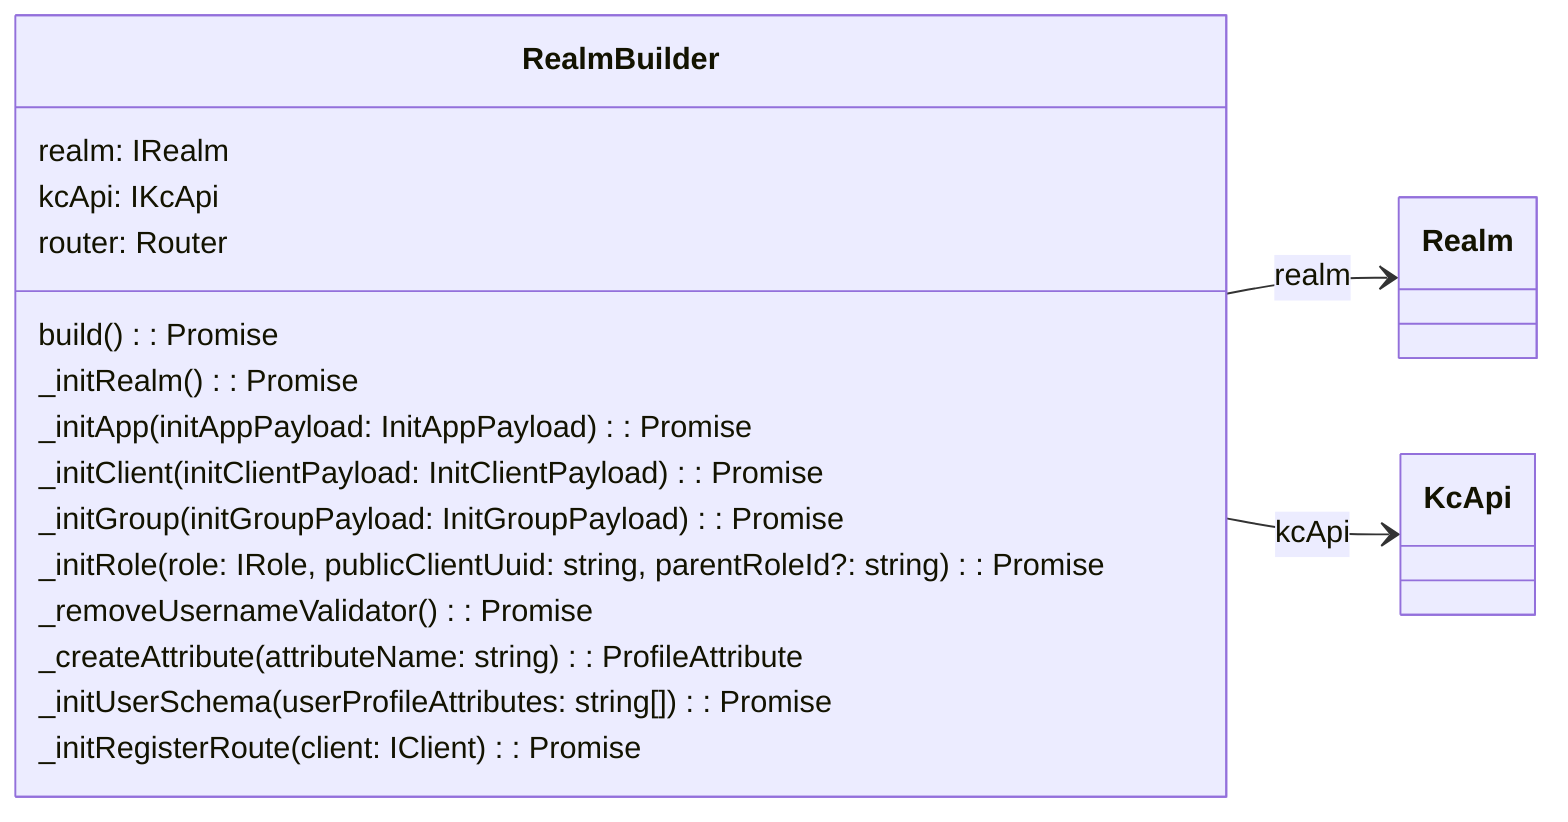classDiagram
    direction LR

    class RealmBuilder {
        realm: IRealm
        kcApi: IKcApi
        router: Router

        build(): Promise<void>
        _initRealm(): Promise<InitRealmResponse>
        _initApp(initAppPayload: InitAppPayload): Promise<InitAppResponse>
        _initClient(initClientPayload: InitClientPayload): Promise<InitClientResponse>
        _initGroup(initGroupPayload: InitGroupPayload): Promise<InitGroupResponse>

        _initRole(role: IRole, publicClientUuid: string, parentRoleId?: string): Promise<void>

        _removeUsernameValidator(): Promise<void>
        _createAttribute(attributeName: string): ProfileAttribute
        _initUserSchema(userProfileAttributes: string[]): Promise<void>
        _initRegisterRoute(client: IClient): Promise<void>
}



RealmBuilder --> Realm : realm
RealmBuilder --> KcApi : kcApi